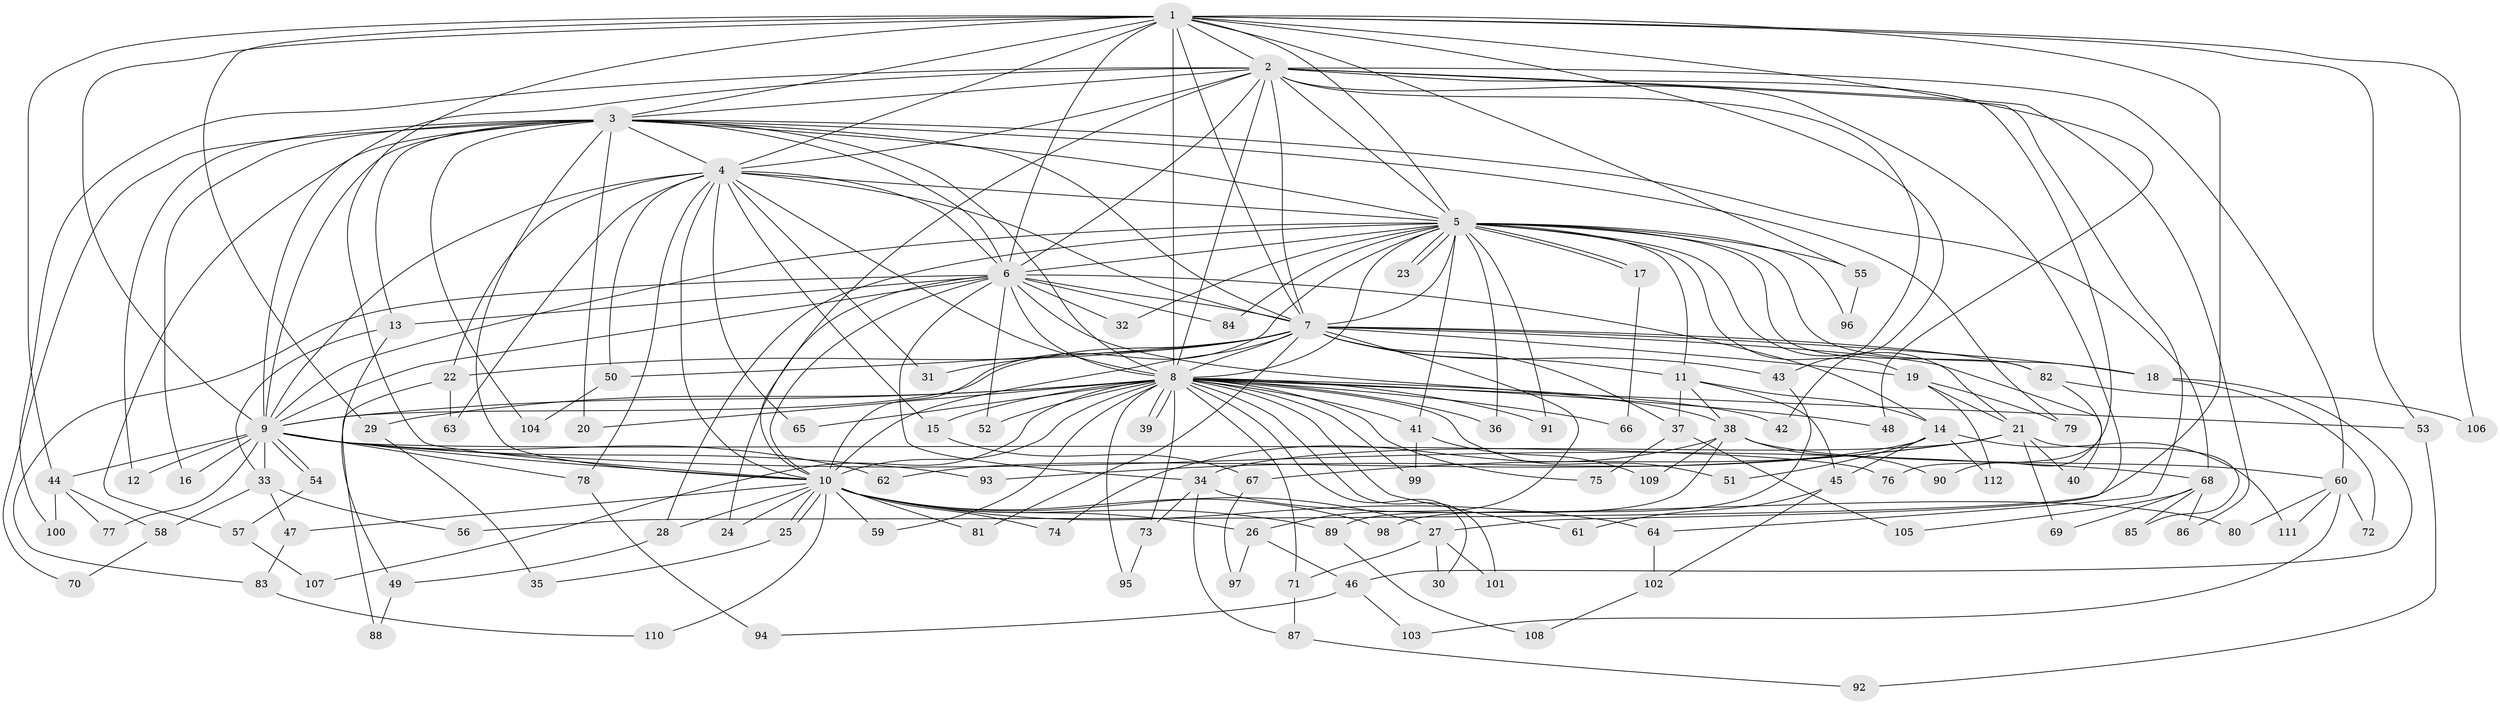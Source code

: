 // Generated by graph-tools (version 1.1) at 2025/35/03/09/25 02:35:03]
// undirected, 112 vertices, 249 edges
graph export_dot {
graph [start="1"]
  node [color=gray90,style=filled];
  1;
  2;
  3;
  4;
  5;
  6;
  7;
  8;
  9;
  10;
  11;
  12;
  13;
  14;
  15;
  16;
  17;
  18;
  19;
  20;
  21;
  22;
  23;
  24;
  25;
  26;
  27;
  28;
  29;
  30;
  31;
  32;
  33;
  34;
  35;
  36;
  37;
  38;
  39;
  40;
  41;
  42;
  43;
  44;
  45;
  46;
  47;
  48;
  49;
  50;
  51;
  52;
  53;
  54;
  55;
  56;
  57;
  58;
  59;
  60;
  61;
  62;
  63;
  64;
  65;
  66;
  67;
  68;
  69;
  70;
  71;
  72;
  73;
  74;
  75;
  76;
  77;
  78;
  79;
  80;
  81;
  82;
  83;
  84;
  85;
  86;
  87;
  88;
  89;
  90;
  91;
  92;
  93;
  94;
  95;
  96;
  97;
  98;
  99;
  100;
  101;
  102;
  103;
  104;
  105;
  106;
  107;
  108;
  109;
  110;
  111;
  112;
  1 -- 2;
  1 -- 3;
  1 -- 4;
  1 -- 5;
  1 -- 6;
  1 -- 7;
  1 -- 8;
  1 -- 9;
  1 -- 10;
  1 -- 29;
  1 -- 42;
  1 -- 44;
  1 -- 48;
  1 -- 53;
  1 -- 55;
  1 -- 56;
  1 -- 106;
  2 -- 3;
  2 -- 4;
  2 -- 5;
  2 -- 6;
  2 -- 7;
  2 -- 8;
  2 -- 9;
  2 -- 10;
  2 -- 27;
  2 -- 43;
  2 -- 60;
  2 -- 64;
  2 -- 76;
  2 -- 86;
  2 -- 100;
  3 -- 4;
  3 -- 5;
  3 -- 6;
  3 -- 7;
  3 -- 8;
  3 -- 9;
  3 -- 10;
  3 -- 12;
  3 -- 13;
  3 -- 16;
  3 -- 20;
  3 -- 57;
  3 -- 68;
  3 -- 70;
  3 -- 79;
  3 -- 104;
  4 -- 5;
  4 -- 6;
  4 -- 7;
  4 -- 8;
  4 -- 9;
  4 -- 10;
  4 -- 15;
  4 -- 22;
  4 -- 31;
  4 -- 50;
  4 -- 63;
  4 -- 65;
  4 -- 78;
  5 -- 6;
  5 -- 7;
  5 -- 8;
  5 -- 9;
  5 -- 10;
  5 -- 11;
  5 -- 17;
  5 -- 17;
  5 -- 18;
  5 -- 19;
  5 -- 21;
  5 -- 23;
  5 -- 23;
  5 -- 28;
  5 -- 32;
  5 -- 36;
  5 -- 41;
  5 -- 55;
  5 -- 82;
  5 -- 84;
  5 -- 91;
  5 -- 96;
  6 -- 7;
  6 -- 8;
  6 -- 9;
  6 -- 10;
  6 -- 13;
  6 -- 14;
  6 -- 24;
  6 -- 32;
  6 -- 34;
  6 -- 38;
  6 -- 52;
  6 -- 83;
  6 -- 84;
  7 -- 8;
  7 -- 9;
  7 -- 10;
  7 -- 11;
  7 -- 18;
  7 -- 19;
  7 -- 22;
  7 -- 26;
  7 -- 31;
  7 -- 37;
  7 -- 40;
  7 -- 43;
  7 -- 50;
  7 -- 81;
  7 -- 82;
  8 -- 9;
  8 -- 10;
  8 -- 15;
  8 -- 20;
  8 -- 29;
  8 -- 30;
  8 -- 36;
  8 -- 39;
  8 -- 39;
  8 -- 41;
  8 -- 42;
  8 -- 48;
  8 -- 51;
  8 -- 52;
  8 -- 53;
  8 -- 59;
  8 -- 61;
  8 -- 65;
  8 -- 66;
  8 -- 71;
  8 -- 73;
  8 -- 75;
  8 -- 91;
  8 -- 95;
  8 -- 99;
  8 -- 101;
  8 -- 107;
  9 -- 10;
  9 -- 12;
  9 -- 16;
  9 -- 33;
  9 -- 44;
  9 -- 54;
  9 -- 54;
  9 -- 62;
  9 -- 68;
  9 -- 76;
  9 -- 77;
  9 -- 78;
  9 -- 93;
  10 -- 24;
  10 -- 25;
  10 -- 25;
  10 -- 26;
  10 -- 27;
  10 -- 28;
  10 -- 47;
  10 -- 59;
  10 -- 64;
  10 -- 74;
  10 -- 81;
  10 -- 89;
  10 -- 98;
  10 -- 110;
  11 -- 14;
  11 -- 37;
  11 -- 38;
  11 -- 45;
  13 -- 33;
  13 -- 49;
  14 -- 45;
  14 -- 51;
  14 -- 62;
  14 -- 111;
  14 -- 112;
  15 -- 67;
  17 -- 66;
  18 -- 46;
  18 -- 72;
  19 -- 21;
  19 -- 79;
  19 -- 112;
  21 -- 34;
  21 -- 40;
  21 -- 67;
  21 -- 69;
  21 -- 85;
  21 -- 93;
  22 -- 63;
  22 -- 88;
  25 -- 35;
  26 -- 46;
  26 -- 97;
  27 -- 30;
  27 -- 71;
  27 -- 101;
  28 -- 49;
  29 -- 35;
  33 -- 47;
  33 -- 56;
  33 -- 58;
  34 -- 73;
  34 -- 80;
  34 -- 87;
  37 -- 75;
  37 -- 105;
  38 -- 60;
  38 -- 74;
  38 -- 89;
  38 -- 90;
  38 -- 109;
  41 -- 99;
  41 -- 109;
  43 -- 98;
  44 -- 58;
  44 -- 77;
  44 -- 100;
  45 -- 61;
  45 -- 102;
  46 -- 94;
  46 -- 103;
  47 -- 83;
  49 -- 88;
  50 -- 104;
  53 -- 92;
  54 -- 57;
  55 -- 96;
  57 -- 107;
  58 -- 70;
  60 -- 72;
  60 -- 80;
  60 -- 103;
  60 -- 111;
  64 -- 102;
  67 -- 97;
  68 -- 69;
  68 -- 85;
  68 -- 86;
  68 -- 105;
  71 -- 87;
  73 -- 95;
  78 -- 94;
  82 -- 90;
  82 -- 106;
  83 -- 110;
  87 -- 92;
  89 -- 108;
  102 -- 108;
}
